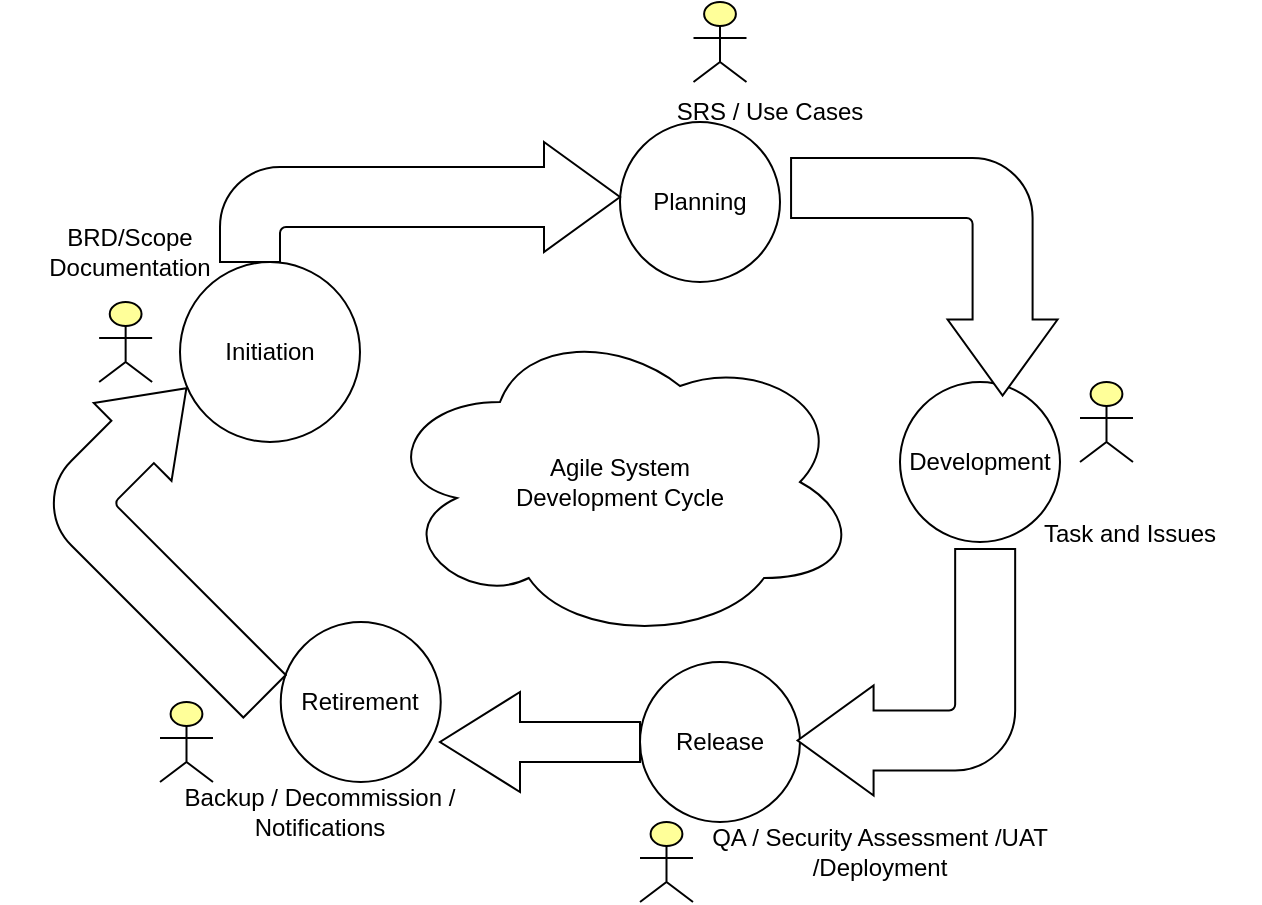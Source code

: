 <mxfile version="23.1.2" type="github">
  <diagram name="Page-1" id="zfi_z39KRMZiAdqfa__p">
    <mxGraphModel dx="1098" dy="506" grid="1" gridSize="10" guides="1" tooltips="1" connect="1" arrows="1" fold="1" page="1" pageScale="1" pageWidth="850" pageHeight="1100" math="0" shadow="0">
      <root>
        <mxCell id="0" />
        <mxCell id="1" parent="0" />
        <mxCell id="br7aP03rx6v40O2pfSzx-1" value="Agile System &lt;br&gt;Development Cycle" style="ellipse;shape=cloud;whiteSpace=wrap;html=1;" vertex="1" parent="1">
          <mxGeometry x="360" y="250" width="240" height="160" as="geometry" />
        </mxCell>
        <mxCell id="br7aP03rx6v40O2pfSzx-2" value="Initiation" style="ellipse;whiteSpace=wrap;html=1;aspect=fixed;" vertex="1" parent="1">
          <mxGeometry x="260" y="220" width="90" height="90" as="geometry" />
        </mxCell>
        <mxCell id="br7aP03rx6v40O2pfSzx-3" value="Planning" style="ellipse;whiteSpace=wrap;html=1;aspect=fixed;" vertex="1" parent="1">
          <mxGeometry x="480" y="150" width="80" height="80" as="geometry" />
        </mxCell>
        <mxCell id="br7aP03rx6v40O2pfSzx-4" value="Development" style="ellipse;whiteSpace=wrap;html=1;aspect=fixed;" vertex="1" parent="1">
          <mxGeometry x="620" y="280" width="80" height="80" as="geometry" />
        </mxCell>
        <mxCell id="br7aP03rx6v40O2pfSzx-5" value="Release" style="ellipse;whiteSpace=wrap;html=1;aspect=fixed;" vertex="1" parent="1">
          <mxGeometry x="490" y="420" width="80" height="80" as="geometry" />
        </mxCell>
        <mxCell id="br7aP03rx6v40O2pfSzx-6" value="Retirement" style="ellipse;whiteSpace=wrap;html=1;aspect=fixed;" vertex="1" parent="1">
          <mxGeometry x="310.37" y="400" width="80" height="80" as="geometry" />
        </mxCell>
        <mxCell id="br7aP03rx6v40O2pfSzx-12" value="BRD/Scope Documentation" style="text;html=1;strokeColor=none;fillColor=none;align=center;verticalAlign=middle;whiteSpace=wrap;rounded=0;" vertex="1" parent="1">
          <mxGeometry x="170" y="200" width="130" height="30" as="geometry" />
        </mxCell>
        <mxCell id="br7aP03rx6v40O2pfSzx-13" value="SRS / Use Cases" style="text;html=1;strokeColor=none;fillColor=none;align=center;verticalAlign=middle;whiteSpace=wrap;rounded=0;" vertex="1" parent="1">
          <mxGeometry x="490" y="130" width="130" height="30" as="geometry" />
        </mxCell>
        <mxCell id="br7aP03rx6v40O2pfSzx-15" value="Task and Issues" style="text;html=1;strokeColor=none;fillColor=none;align=center;verticalAlign=middle;whiteSpace=wrap;rounded=0;" vertex="1" parent="1">
          <mxGeometry x="670" y="340.7" width="130" height="30" as="geometry" />
        </mxCell>
        <mxCell id="br7aP03rx6v40O2pfSzx-17" value="QA / Security Assessment /UAT /Deployment" style="text;html=1;strokeColor=none;fillColor=none;align=center;verticalAlign=middle;whiteSpace=wrap;rounded=0;" vertex="1" parent="1">
          <mxGeometry x="510" y="500" width="200" height="30" as="geometry" />
        </mxCell>
        <mxCell id="br7aP03rx6v40O2pfSzx-18" value="Backup / Decommission / Notifications" style="text;html=1;strokeColor=none;fillColor=none;align=center;verticalAlign=middle;whiteSpace=wrap;rounded=0;" vertex="1" parent="1">
          <mxGeometry x="230" y="480" width="200" height="30" as="geometry" />
        </mxCell>
        <mxCell id="br7aP03rx6v40O2pfSzx-19" value="" style="html=1;shadow=0;dashed=0;align=center;verticalAlign=middle;shape=mxgraph.arrows2.bendArrow;dy=15;dx=38;notch=0;arrowHead=55;rounded=1;" vertex="1" parent="1">
          <mxGeometry x="280" y="160" width="200" height="60" as="geometry" />
        </mxCell>
        <mxCell id="br7aP03rx6v40O2pfSzx-21" value="" style="html=1;shadow=0;dashed=0;align=center;verticalAlign=middle;shape=mxgraph.arrows2.bendArrow;dy=15;dx=38;notch=0;arrowHead=55;rounded=1;rotation=90;" vertex="1" parent="1">
          <mxGeometry x="572.77" y="160.72" width="118.79" height="133.26" as="geometry" />
        </mxCell>
        <mxCell id="br7aP03rx6v40O2pfSzx-22" value="" style="html=1;shadow=0;dashed=0;align=center;verticalAlign=middle;shape=mxgraph.arrows2.bendArrow;dy=15;dx=38;notch=0;arrowHead=55;rounded=1;rotation=-180;" vertex="1" parent="1">
          <mxGeometry x="568.79" y="363.48" width="108.79" height="123.26" as="geometry" />
        </mxCell>
        <mxCell id="br7aP03rx6v40O2pfSzx-23" value="" style="html=1;shadow=0;dashed=0;align=center;verticalAlign=middle;shape=mxgraph.arrows2.bendArrow;dy=15;dx=38;notch=0;arrowHead=55;rounded=1;rotation=-45;" vertex="1" parent="1">
          <mxGeometry x="219.57" y="273.66" width="96.28" height="164.07" as="geometry" />
        </mxCell>
        <mxCell id="br7aP03rx6v40O2pfSzx-25" value="" style="html=1;shadow=0;dashed=0;align=center;verticalAlign=middle;shape=mxgraph.arrows2.arrow;dy=0.6;dx=40;flipH=1;notch=0;" vertex="1" parent="1">
          <mxGeometry x="390" y="435" width="100" height="50" as="geometry" />
        </mxCell>
        <mxCell id="br7aP03rx6v40O2pfSzx-27" value="" style="html=1;outlineConnect=0;whiteSpace=wrap;fillColor=#ffff99;verticalLabelPosition=bottom;verticalAlign=top;align=center;shape=mxgraph.archimate3.actor;" vertex="1" parent="1">
          <mxGeometry x="516.75" y="90" width="26.5" height="40" as="geometry" />
        </mxCell>
        <mxCell id="br7aP03rx6v40O2pfSzx-28" value="" style="html=1;outlineConnect=0;whiteSpace=wrap;fillColor=#ffff99;verticalLabelPosition=bottom;verticalAlign=top;align=center;shape=mxgraph.archimate3.actor;" vertex="1" parent="1">
          <mxGeometry x="219.57" y="240" width="26.5" height="40" as="geometry" />
        </mxCell>
        <mxCell id="br7aP03rx6v40O2pfSzx-29" value="" style="html=1;outlineConnect=0;whiteSpace=wrap;fillColor=#ffff99;verticalLabelPosition=bottom;verticalAlign=top;align=center;shape=mxgraph.archimate3.actor;" vertex="1" parent="1">
          <mxGeometry x="710" y="280" width="26.5" height="40" as="geometry" />
        </mxCell>
        <mxCell id="br7aP03rx6v40O2pfSzx-31" value="" style="html=1;outlineConnect=0;whiteSpace=wrap;fillColor=#ffff99;verticalLabelPosition=bottom;verticalAlign=top;align=center;shape=mxgraph.archimate3.actor;" vertex="1" parent="1">
          <mxGeometry x="490" y="500" width="26.5" height="40" as="geometry" />
        </mxCell>
        <mxCell id="br7aP03rx6v40O2pfSzx-32" value="" style="html=1;outlineConnect=0;whiteSpace=wrap;fillColor=#ffff99;verticalLabelPosition=bottom;verticalAlign=top;align=center;shape=mxgraph.archimate3.actor;" vertex="1" parent="1">
          <mxGeometry x="250" y="440" width="26.5" height="40" as="geometry" />
        </mxCell>
      </root>
    </mxGraphModel>
  </diagram>
</mxfile>
